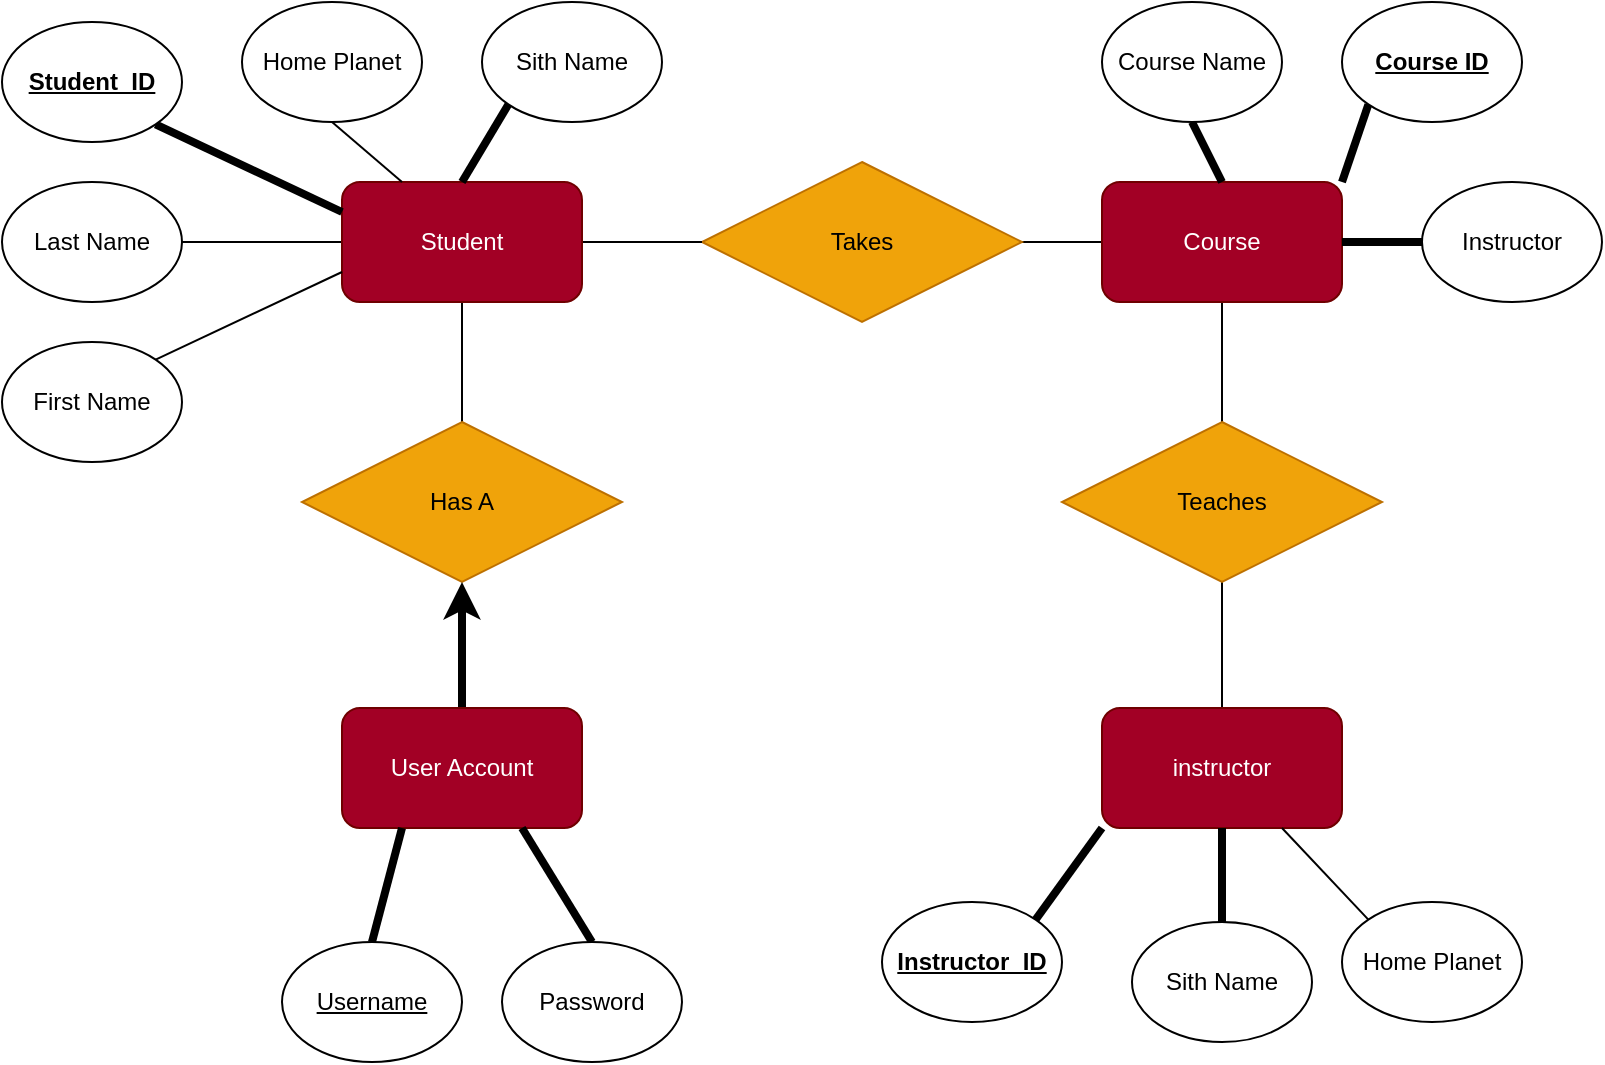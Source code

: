 <mxfile>
    <diagram id="U85ydajh-7TBXJdRi6dr" name="Page-1">
        <mxGraphModel dx="1232" dy="232" grid="1" gridSize="10" guides="1" tooltips="1" connect="1" arrows="1" fold="1" page="1" pageScale="1" pageWidth="850" pageHeight="1100" math="0" shadow="0">
            <root>
                <mxCell id="0"/>
                <mxCell id="1" parent="0"/>
                <mxCell id="44" style="edgeStyle=none;rounded=0;html=1;exitX=0;exitY=0.5;exitDx=0;exitDy=0;entryX=1;entryY=0.5;entryDx=0;entryDy=0;endArrow=none;endFill=0;" parent="1" source="2" target="4" edge="1">
                    <mxGeometry relative="1" as="geometry"/>
                </mxCell>
                <mxCell id="45" style="edgeStyle=none;rounded=0;html=1;exitX=0.5;exitY=1;exitDx=0;exitDy=0;entryX=0.5;entryY=0;entryDx=0;entryDy=0;endArrow=none;endFill=0;" parent="1" source="2" target="38" edge="1">
                    <mxGeometry relative="1" as="geometry"/>
                </mxCell>
                <mxCell id="2" value="Course" style="rounded=1;whiteSpace=wrap;html=1;fillColor=#a20025;fontColor=#ffffff;strokeColor=#6F0000;" parent="1" vertex="1">
                    <mxGeometry x="590" y="130" width="120" height="60" as="geometry"/>
                </mxCell>
                <mxCell id="53" style="edgeStyle=none;rounded=0;html=1;exitX=1;exitY=0.5;exitDx=0;exitDy=0;entryX=0;entryY=0.5;entryDx=0;entryDy=0;endArrow=none;endFill=0;" parent="1" source="3" target="5" edge="1">
                    <mxGeometry relative="1" as="geometry"/>
                </mxCell>
                <mxCell id="3" value="Last Name" style="ellipse;whiteSpace=wrap;html=1;" parent="1" vertex="1">
                    <mxGeometry x="40" y="130" width="90" height="60" as="geometry"/>
                </mxCell>
                <mxCell id="4" value="Takes" style="rhombus;whiteSpace=wrap;html=1;fillColor=#f0a30a;fontColor=#000000;strokeColor=#BD7000;" parent="1" vertex="1">
                    <mxGeometry x="390" y="120" width="160" height="80" as="geometry"/>
                </mxCell>
                <mxCell id="43" style="edgeStyle=none;rounded=0;html=1;exitX=1;exitY=0.5;exitDx=0;exitDy=0;entryX=0;entryY=0.5;entryDx=0;entryDy=0;endArrow=none;endFill=0;" parent="1" source="5" target="4" edge="1">
                    <mxGeometry relative="1" as="geometry"/>
                </mxCell>
                <mxCell id="61" style="edgeStyle=none;rounded=0;html=1;exitX=0.5;exitY=1;exitDx=0;exitDy=0;entryX=0.5;entryY=0;entryDx=0;entryDy=0;endArrow=none;endFill=0;strokeWidth=1;" parent="1" source="5" target="54" edge="1">
                    <mxGeometry relative="1" as="geometry"/>
                </mxCell>
                <mxCell id="5" value="Student" style="rounded=1;whiteSpace=wrap;html=1;fillColor=#a20025;fontColor=#ffffff;strokeColor=#6F0000;" parent="1" vertex="1">
                    <mxGeometry x="210" y="130" width="120" height="60" as="geometry"/>
                </mxCell>
                <mxCell id="46" style="edgeStyle=none;rounded=0;html=1;exitX=0.5;exitY=0;exitDx=0;exitDy=0;entryX=0.5;entryY=1;entryDx=0;entryDy=0;endArrow=none;endFill=0;" parent="1" source="7" target="38" edge="1">
                    <mxGeometry relative="1" as="geometry"/>
                </mxCell>
                <mxCell id="7" value="instructor" style="rounded=1;whiteSpace=wrap;html=1;fillColor=#a20025;fontColor=#ffffff;strokeColor=#6F0000;" parent="1" vertex="1">
                    <mxGeometry x="590" y="393" width="120" height="60" as="geometry"/>
                </mxCell>
                <mxCell id="27" style="edgeStyle=none;rounded=0;html=1;exitX=1;exitY=0;exitDx=0;exitDy=0;entryX=0;entryY=0.75;entryDx=0;entryDy=0;endArrow=none;endFill=0;" parent="1" source="9" target="5" edge="1">
                    <mxGeometry relative="1" as="geometry"/>
                </mxCell>
                <mxCell id="9" value="First Name" style="ellipse;whiteSpace=wrap;html=1;" parent="1" vertex="1">
                    <mxGeometry x="40" y="210" width="90" height="60" as="geometry"/>
                </mxCell>
                <mxCell id="26" style="edgeStyle=none;rounded=0;html=1;exitX=1;exitY=1;exitDx=0;exitDy=0;entryX=0;entryY=0.25;entryDx=0;entryDy=0;endArrow=none;endFill=0;strokeWidth=4;" parent="1" source="10" target="5" edge="1">
                    <mxGeometry relative="1" as="geometry"/>
                </mxCell>
                <mxCell id="10" value="&lt;u&gt;&lt;b&gt;Student_ID&lt;/b&gt;&lt;/u&gt;" style="ellipse;whiteSpace=wrap;html=1;" parent="1" vertex="1">
                    <mxGeometry x="40" y="50" width="90" height="60" as="geometry"/>
                </mxCell>
                <mxCell id="23" style="edgeStyle=none;html=1;exitX=0.5;exitY=1;exitDx=0;exitDy=0;entryX=0.25;entryY=0;entryDx=0;entryDy=0;endArrow=none;endFill=0;rounded=0;" parent="1" source="11" target="5" edge="1">
                    <mxGeometry relative="1" as="geometry"/>
                </mxCell>
                <mxCell id="11" value="Home Planet" style="ellipse;whiteSpace=wrap;html=1;" parent="1" vertex="1">
                    <mxGeometry x="160" y="40" width="90" height="60" as="geometry"/>
                </mxCell>
                <mxCell id="24" style="edgeStyle=none;html=1;exitX=0;exitY=1;exitDx=0;exitDy=0;entryX=0.5;entryY=0;entryDx=0;entryDy=0;endArrow=none;endFill=0;rounded=0;strokeWidth=4;" parent="1" source="12" target="5" edge="1">
                    <mxGeometry relative="1" as="geometry"/>
                </mxCell>
                <mxCell id="12" value="Sith Name" style="ellipse;whiteSpace=wrap;html=1;" parent="1" vertex="1">
                    <mxGeometry x="280" y="40" width="90" height="60" as="geometry"/>
                </mxCell>
                <mxCell id="37" style="edgeStyle=none;rounded=0;html=1;exitX=0.5;exitY=0;exitDx=0;exitDy=0;entryX=0.5;entryY=1;entryDx=0;entryDy=0;endArrow=none;endFill=0;strokeWidth=4;" parent="1" source="14" target="7" edge="1">
                    <mxGeometry relative="1" as="geometry"/>
                </mxCell>
                <mxCell id="14" value="Sith Name" style="ellipse;whiteSpace=wrap;html=1;" parent="1" vertex="1">
                    <mxGeometry x="605" y="500" width="90" height="60" as="geometry"/>
                </mxCell>
                <mxCell id="33" style="edgeStyle=none;rounded=0;html=1;exitX=0;exitY=0;exitDx=0;exitDy=0;entryX=0.75;entryY=1;entryDx=0;entryDy=0;endArrow=none;endFill=0;" parent="1" source="15" target="7" edge="1">
                    <mxGeometry relative="1" as="geometry"/>
                </mxCell>
                <mxCell id="15" value="Home Planet" style="ellipse;whiteSpace=wrap;html=1;" parent="1" vertex="1">
                    <mxGeometry x="710" y="490" width="90" height="60" as="geometry"/>
                </mxCell>
                <mxCell id="36" style="edgeStyle=none;rounded=0;html=1;exitX=1;exitY=0;exitDx=0;exitDy=0;entryX=0;entryY=1;entryDx=0;entryDy=0;endArrow=none;endFill=0;strokeWidth=4;" parent="1" source="18" target="7" edge="1">
                    <mxGeometry relative="1" as="geometry"/>
                </mxCell>
                <mxCell id="18" value="&lt;u&gt;&lt;b&gt;Instructor_ID&lt;/b&gt;&lt;/u&gt;" style="ellipse;whiteSpace=wrap;html=1;" parent="1" vertex="1">
                    <mxGeometry x="480" y="490" width="90" height="60" as="geometry"/>
                </mxCell>
                <mxCell id="38" value="Teaches" style="rhombus;whiteSpace=wrap;html=1;fillColor=#f0a30a;fontColor=#000000;strokeColor=#BD7000;" parent="1" vertex="1">
                    <mxGeometry x="570" y="250" width="160" height="80" as="geometry"/>
                </mxCell>
                <mxCell id="51" style="edgeStyle=none;rounded=0;html=1;exitX=0.5;exitY=1;exitDx=0;exitDy=0;entryX=0.5;entryY=0;entryDx=0;entryDy=0;endArrow=none;endFill=0;strokeWidth=4;" parent="1" source="40" target="2" edge="1">
                    <mxGeometry relative="1" as="geometry"/>
                </mxCell>
                <mxCell id="40" value="Course Name" style="ellipse;whiteSpace=wrap;html=1;" parent="1" vertex="1">
                    <mxGeometry x="590" y="40" width="90" height="60" as="geometry"/>
                </mxCell>
                <mxCell id="50" style="edgeStyle=none;rounded=0;html=1;exitX=0;exitY=1;exitDx=0;exitDy=0;entryX=1;entryY=0;entryDx=0;entryDy=0;endArrow=none;endFill=0;strokeWidth=4;" parent="1" source="41" target="2" edge="1">
                    <mxGeometry relative="1" as="geometry"/>
                </mxCell>
                <mxCell id="41" value="&lt;u&gt;&lt;b&gt;Course ID&lt;/b&gt;&lt;/u&gt;" style="ellipse;whiteSpace=wrap;html=1;" parent="1" vertex="1">
                    <mxGeometry x="710" y="40" width="90" height="60" as="geometry"/>
                </mxCell>
                <mxCell id="52" style="edgeStyle=none;rounded=0;html=1;exitX=0;exitY=0.5;exitDx=0;exitDy=0;entryX=1;entryY=0.5;entryDx=0;entryDy=0;endArrow=none;endFill=0;strokeWidth=4;" parent="1" source="49" target="2" edge="1">
                    <mxGeometry relative="1" as="geometry"/>
                </mxCell>
                <mxCell id="49" value="Instructor" style="ellipse;whiteSpace=wrap;html=1;" parent="1" vertex="1">
                    <mxGeometry x="750" y="130" width="90" height="60" as="geometry"/>
                </mxCell>
                <mxCell id="54" value="Has A" style="rhombus;whiteSpace=wrap;html=1;fillColor=#f0a30a;fontColor=#000000;strokeColor=#BD7000;" parent="1" vertex="1">
                    <mxGeometry x="190" y="250" width="160" height="80" as="geometry"/>
                </mxCell>
                <mxCell id="60" style="edgeStyle=none;rounded=0;html=1;exitX=0.5;exitY=0;exitDx=0;exitDy=0;entryX=0.5;entryY=1;entryDx=0;entryDy=0;endArrow=classic;endFill=1;strokeWidth=4;" parent="1" source="55" target="54" edge="1">
                    <mxGeometry relative="1" as="geometry"/>
                </mxCell>
                <mxCell id="55" value="User Account" style="rounded=1;whiteSpace=wrap;html=1;fillColor=#a20025;fontColor=#ffffff;strokeColor=#6F0000;" parent="1" vertex="1">
                    <mxGeometry x="210" y="393" width="120" height="60" as="geometry"/>
                </mxCell>
                <mxCell id="58" style="edgeStyle=none;rounded=0;html=1;exitX=0.5;exitY=0;exitDx=0;exitDy=0;entryX=0.25;entryY=1;entryDx=0;entryDy=0;endArrow=none;endFill=0;strokeWidth=4;" parent="1" source="56" target="55" edge="1">
                    <mxGeometry relative="1" as="geometry"/>
                </mxCell>
                <mxCell id="56" value="&lt;u&gt;Username&lt;/u&gt;" style="ellipse;whiteSpace=wrap;html=1;" parent="1" vertex="1">
                    <mxGeometry x="180" y="510" width="90" height="60" as="geometry"/>
                </mxCell>
                <mxCell id="59" style="edgeStyle=none;rounded=0;html=1;exitX=0.5;exitY=0;exitDx=0;exitDy=0;entryX=0.75;entryY=1;entryDx=0;entryDy=0;endArrow=none;endFill=0;strokeWidth=4;" parent="1" source="57" target="55" edge="1">
                    <mxGeometry relative="1" as="geometry"/>
                </mxCell>
                <mxCell id="57" value="Password" style="ellipse;whiteSpace=wrap;html=1;" parent="1" vertex="1">
                    <mxGeometry x="290" y="510" width="90" height="60" as="geometry"/>
                </mxCell>
            </root>
        </mxGraphModel>
    </diagram>
</mxfile>